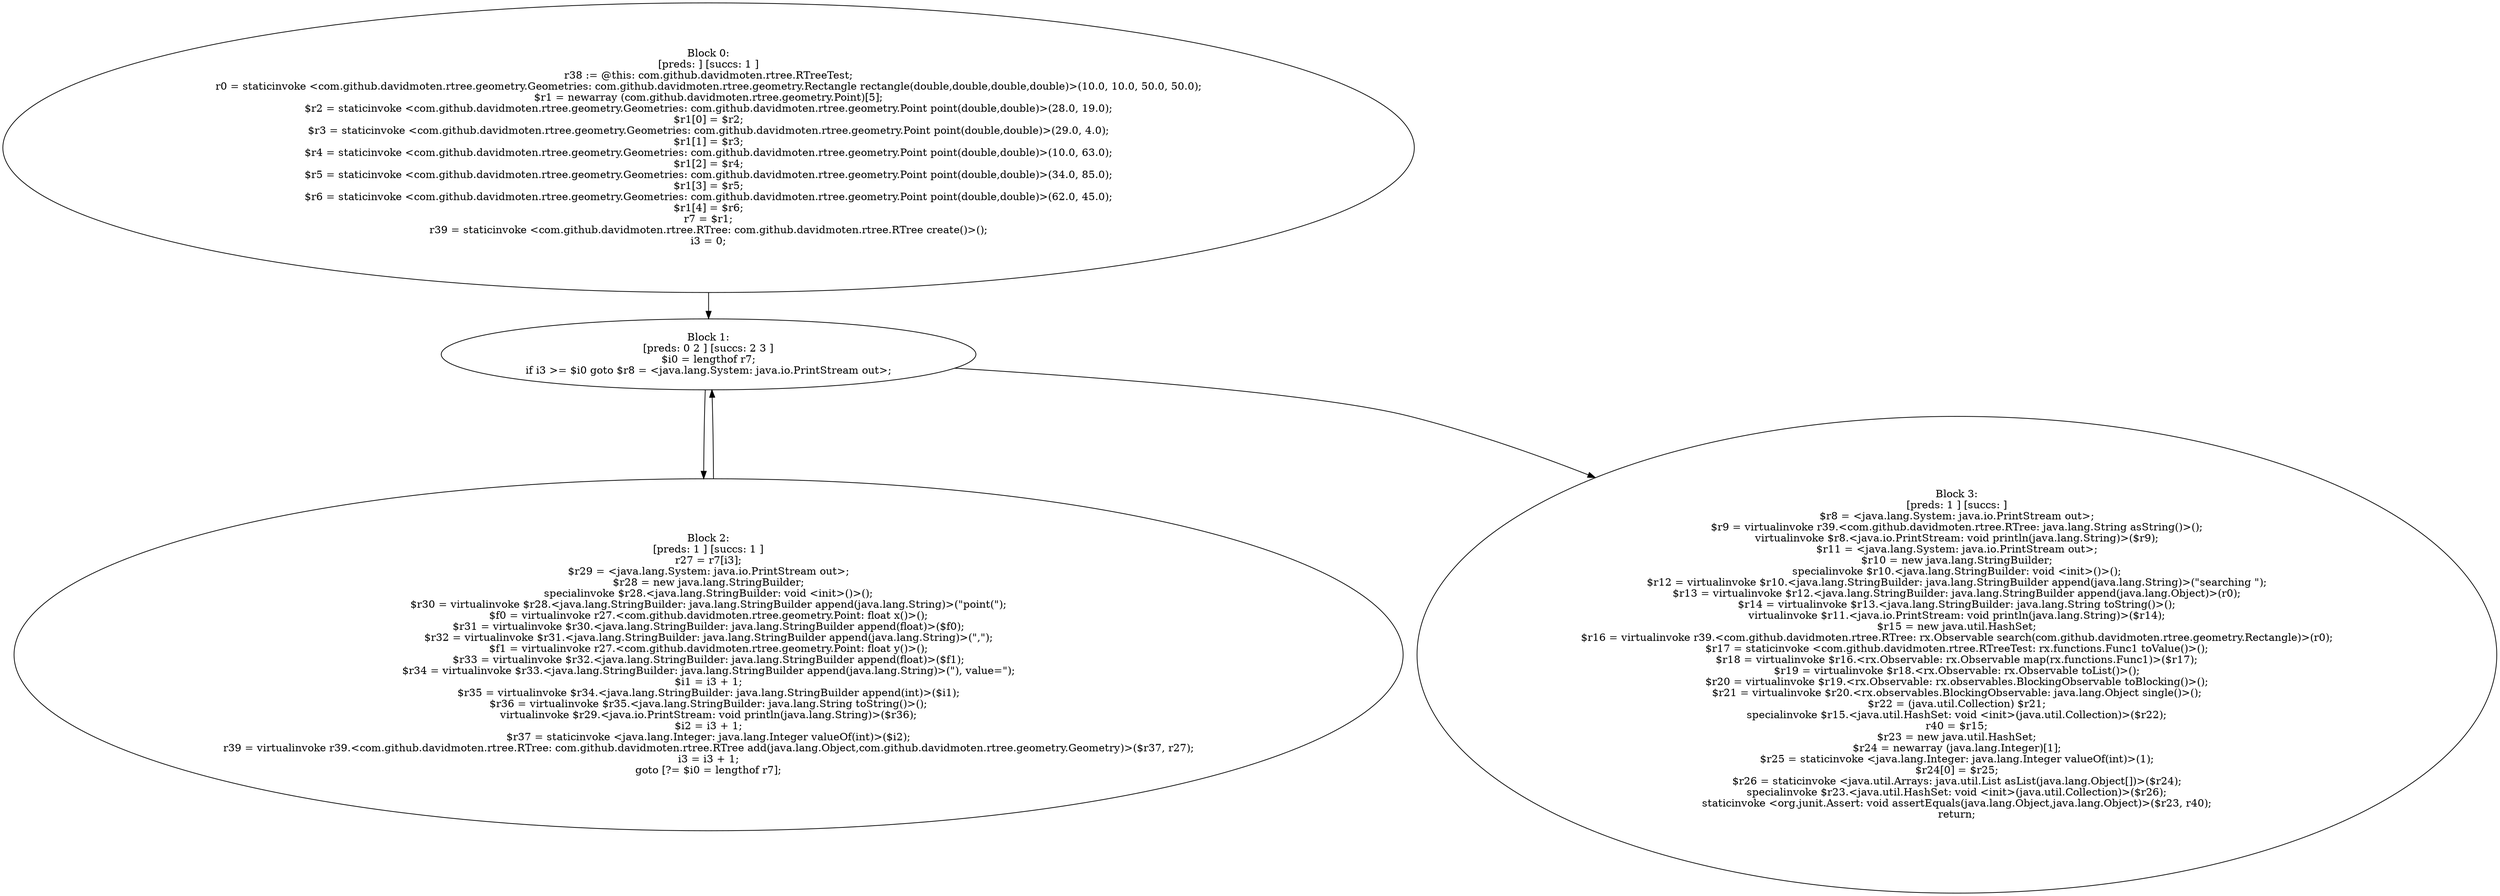 digraph "unitGraph" {
    "Block 0:
[preds: ] [succs: 1 ]
r38 := @this: com.github.davidmoten.rtree.RTreeTest;
r0 = staticinvoke <com.github.davidmoten.rtree.geometry.Geometries: com.github.davidmoten.rtree.geometry.Rectangle rectangle(double,double,double,double)>(10.0, 10.0, 50.0, 50.0);
$r1 = newarray (com.github.davidmoten.rtree.geometry.Point)[5];
$r2 = staticinvoke <com.github.davidmoten.rtree.geometry.Geometries: com.github.davidmoten.rtree.geometry.Point point(double,double)>(28.0, 19.0);
$r1[0] = $r2;
$r3 = staticinvoke <com.github.davidmoten.rtree.geometry.Geometries: com.github.davidmoten.rtree.geometry.Point point(double,double)>(29.0, 4.0);
$r1[1] = $r3;
$r4 = staticinvoke <com.github.davidmoten.rtree.geometry.Geometries: com.github.davidmoten.rtree.geometry.Point point(double,double)>(10.0, 63.0);
$r1[2] = $r4;
$r5 = staticinvoke <com.github.davidmoten.rtree.geometry.Geometries: com.github.davidmoten.rtree.geometry.Point point(double,double)>(34.0, 85.0);
$r1[3] = $r5;
$r6 = staticinvoke <com.github.davidmoten.rtree.geometry.Geometries: com.github.davidmoten.rtree.geometry.Point point(double,double)>(62.0, 45.0);
$r1[4] = $r6;
r7 = $r1;
r39 = staticinvoke <com.github.davidmoten.rtree.RTree: com.github.davidmoten.rtree.RTree create()>();
i3 = 0;
"
    "Block 1:
[preds: 0 2 ] [succs: 2 3 ]
$i0 = lengthof r7;
if i3 >= $i0 goto $r8 = <java.lang.System: java.io.PrintStream out>;
"
    "Block 2:
[preds: 1 ] [succs: 1 ]
r27 = r7[i3];
$r29 = <java.lang.System: java.io.PrintStream out>;
$r28 = new java.lang.StringBuilder;
specialinvoke $r28.<java.lang.StringBuilder: void <init>()>();
$r30 = virtualinvoke $r28.<java.lang.StringBuilder: java.lang.StringBuilder append(java.lang.String)>(\"point(\");
$f0 = virtualinvoke r27.<com.github.davidmoten.rtree.geometry.Point: float x()>();
$r31 = virtualinvoke $r30.<java.lang.StringBuilder: java.lang.StringBuilder append(float)>($f0);
$r32 = virtualinvoke $r31.<java.lang.StringBuilder: java.lang.StringBuilder append(java.lang.String)>(\",\");
$f1 = virtualinvoke r27.<com.github.davidmoten.rtree.geometry.Point: float y()>();
$r33 = virtualinvoke $r32.<java.lang.StringBuilder: java.lang.StringBuilder append(float)>($f1);
$r34 = virtualinvoke $r33.<java.lang.StringBuilder: java.lang.StringBuilder append(java.lang.String)>(\"), value=\");
$i1 = i3 + 1;
$r35 = virtualinvoke $r34.<java.lang.StringBuilder: java.lang.StringBuilder append(int)>($i1);
$r36 = virtualinvoke $r35.<java.lang.StringBuilder: java.lang.String toString()>();
virtualinvoke $r29.<java.io.PrintStream: void println(java.lang.String)>($r36);
$i2 = i3 + 1;
$r37 = staticinvoke <java.lang.Integer: java.lang.Integer valueOf(int)>($i2);
r39 = virtualinvoke r39.<com.github.davidmoten.rtree.RTree: com.github.davidmoten.rtree.RTree add(java.lang.Object,com.github.davidmoten.rtree.geometry.Geometry)>($r37, r27);
i3 = i3 + 1;
goto [?= $i0 = lengthof r7];
"
    "Block 3:
[preds: 1 ] [succs: ]
$r8 = <java.lang.System: java.io.PrintStream out>;
$r9 = virtualinvoke r39.<com.github.davidmoten.rtree.RTree: java.lang.String asString()>();
virtualinvoke $r8.<java.io.PrintStream: void println(java.lang.String)>($r9);
$r11 = <java.lang.System: java.io.PrintStream out>;
$r10 = new java.lang.StringBuilder;
specialinvoke $r10.<java.lang.StringBuilder: void <init>()>();
$r12 = virtualinvoke $r10.<java.lang.StringBuilder: java.lang.StringBuilder append(java.lang.String)>(\"searching \");
$r13 = virtualinvoke $r12.<java.lang.StringBuilder: java.lang.StringBuilder append(java.lang.Object)>(r0);
$r14 = virtualinvoke $r13.<java.lang.StringBuilder: java.lang.String toString()>();
virtualinvoke $r11.<java.io.PrintStream: void println(java.lang.String)>($r14);
$r15 = new java.util.HashSet;
$r16 = virtualinvoke r39.<com.github.davidmoten.rtree.RTree: rx.Observable search(com.github.davidmoten.rtree.geometry.Rectangle)>(r0);
$r17 = staticinvoke <com.github.davidmoten.rtree.RTreeTest: rx.functions.Func1 toValue()>();
$r18 = virtualinvoke $r16.<rx.Observable: rx.Observable map(rx.functions.Func1)>($r17);
$r19 = virtualinvoke $r18.<rx.Observable: rx.Observable toList()>();
$r20 = virtualinvoke $r19.<rx.Observable: rx.observables.BlockingObservable toBlocking()>();
$r21 = virtualinvoke $r20.<rx.observables.BlockingObservable: java.lang.Object single()>();
$r22 = (java.util.Collection) $r21;
specialinvoke $r15.<java.util.HashSet: void <init>(java.util.Collection)>($r22);
r40 = $r15;
$r23 = new java.util.HashSet;
$r24 = newarray (java.lang.Integer)[1];
$r25 = staticinvoke <java.lang.Integer: java.lang.Integer valueOf(int)>(1);
$r24[0] = $r25;
$r26 = staticinvoke <java.util.Arrays: java.util.List asList(java.lang.Object[])>($r24);
specialinvoke $r23.<java.util.HashSet: void <init>(java.util.Collection)>($r26);
staticinvoke <org.junit.Assert: void assertEquals(java.lang.Object,java.lang.Object)>($r23, r40);
return;
"
    "Block 0:
[preds: ] [succs: 1 ]
r38 := @this: com.github.davidmoten.rtree.RTreeTest;
r0 = staticinvoke <com.github.davidmoten.rtree.geometry.Geometries: com.github.davidmoten.rtree.geometry.Rectangle rectangle(double,double,double,double)>(10.0, 10.0, 50.0, 50.0);
$r1 = newarray (com.github.davidmoten.rtree.geometry.Point)[5];
$r2 = staticinvoke <com.github.davidmoten.rtree.geometry.Geometries: com.github.davidmoten.rtree.geometry.Point point(double,double)>(28.0, 19.0);
$r1[0] = $r2;
$r3 = staticinvoke <com.github.davidmoten.rtree.geometry.Geometries: com.github.davidmoten.rtree.geometry.Point point(double,double)>(29.0, 4.0);
$r1[1] = $r3;
$r4 = staticinvoke <com.github.davidmoten.rtree.geometry.Geometries: com.github.davidmoten.rtree.geometry.Point point(double,double)>(10.0, 63.0);
$r1[2] = $r4;
$r5 = staticinvoke <com.github.davidmoten.rtree.geometry.Geometries: com.github.davidmoten.rtree.geometry.Point point(double,double)>(34.0, 85.0);
$r1[3] = $r5;
$r6 = staticinvoke <com.github.davidmoten.rtree.geometry.Geometries: com.github.davidmoten.rtree.geometry.Point point(double,double)>(62.0, 45.0);
$r1[4] = $r6;
r7 = $r1;
r39 = staticinvoke <com.github.davidmoten.rtree.RTree: com.github.davidmoten.rtree.RTree create()>();
i3 = 0;
"->"Block 1:
[preds: 0 2 ] [succs: 2 3 ]
$i0 = lengthof r7;
if i3 >= $i0 goto $r8 = <java.lang.System: java.io.PrintStream out>;
";
    "Block 1:
[preds: 0 2 ] [succs: 2 3 ]
$i0 = lengthof r7;
if i3 >= $i0 goto $r8 = <java.lang.System: java.io.PrintStream out>;
"->"Block 2:
[preds: 1 ] [succs: 1 ]
r27 = r7[i3];
$r29 = <java.lang.System: java.io.PrintStream out>;
$r28 = new java.lang.StringBuilder;
specialinvoke $r28.<java.lang.StringBuilder: void <init>()>();
$r30 = virtualinvoke $r28.<java.lang.StringBuilder: java.lang.StringBuilder append(java.lang.String)>(\"point(\");
$f0 = virtualinvoke r27.<com.github.davidmoten.rtree.geometry.Point: float x()>();
$r31 = virtualinvoke $r30.<java.lang.StringBuilder: java.lang.StringBuilder append(float)>($f0);
$r32 = virtualinvoke $r31.<java.lang.StringBuilder: java.lang.StringBuilder append(java.lang.String)>(\",\");
$f1 = virtualinvoke r27.<com.github.davidmoten.rtree.geometry.Point: float y()>();
$r33 = virtualinvoke $r32.<java.lang.StringBuilder: java.lang.StringBuilder append(float)>($f1);
$r34 = virtualinvoke $r33.<java.lang.StringBuilder: java.lang.StringBuilder append(java.lang.String)>(\"), value=\");
$i1 = i3 + 1;
$r35 = virtualinvoke $r34.<java.lang.StringBuilder: java.lang.StringBuilder append(int)>($i1);
$r36 = virtualinvoke $r35.<java.lang.StringBuilder: java.lang.String toString()>();
virtualinvoke $r29.<java.io.PrintStream: void println(java.lang.String)>($r36);
$i2 = i3 + 1;
$r37 = staticinvoke <java.lang.Integer: java.lang.Integer valueOf(int)>($i2);
r39 = virtualinvoke r39.<com.github.davidmoten.rtree.RTree: com.github.davidmoten.rtree.RTree add(java.lang.Object,com.github.davidmoten.rtree.geometry.Geometry)>($r37, r27);
i3 = i3 + 1;
goto [?= $i0 = lengthof r7];
";
    "Block 1:
[preds: 0 2 ] [succs: 2 3 ]
$i0 = lengthof r7;
if i3 >= $i0 goto $r8 = <java.lang.System: java.io.PrintStream out>;
"->"Block 3:
[preds: 1 ] [succs: ]
$r8 = <java.lang.System: java.io.PrintStream out>;
$r9 = virtualinvoke r39.<com.github.davidmoten.rtree.RTree: java.lang.String asString()>();
virtualinvoke $r8.<java.io.PrintStream: void println(java.lang.String)>($r9);
$r11 = <java.lang.System: java.io.PrintStream out>;
$r10 = new java.lang.StringBuilder;
specialinvoke $r10.<java.lang.StringBuilder: void <init>()>();
$r12 = virtualinvoke $r10.<java.lang.StringBuilder: java.lang.StringBuilder append(java.lang.String)>(\"searching \");
$r13 = virtualinvoke $r12.<java.lang.StringBuilder: java.lang.StringBuilder append(java.lang.Object)>(r0);
$r14 = virtualinvoke $r13.<java.lang.StringBuilder: java.lang.String toString()>();
virtualinvoke $r11.<java.io.PrintStream: void println(java.lang.String)>($r14);
$r15 = new java.util.HashSet;
$r16 = virtualinvoke r39.<com.github.davidmoten.rtree.RTree: rx.Observable search(com.github.davidmoten.rtree.geometry.Rectangle)>(r0);
$r17 = staticinvoke <com.github.davidmoten.rtree.RTreeTest: rx.functions.Func1 toValue()>();
$r18 = virtualinvoke $r16.<rx.Observable: rx.Observable map(rx.functions.Func1)>($r17);
$r19 = virtualinvoke $r18.<rx.Observable: rx.Observable toList()>();
$r20 = virtualinvoke $r19.<rx.Observable: rx.observables.BlockingObservable toBlocking()>();
$r21 = virtualinvoke $r20.<rx.observables.BlockingObservable: java.lang.Object single()>();
$r22 = (java.util.Collection) $r21;
specialinvoke $r15.<java.util.HashSet: void <init>(java.util.Collection)>($r22);
r40 = $r15;
$r23 = new java.util.HashSet;
$r24 = newarray (java.lang.Integer)[1];
$r25 = staticinvoke <java.lang.Integer: java.lang.Integer valueOf(int)>(1);
$r24[0] = $r25;
$r26 = staticinvoke <java.util.Arrays: java.util.List asList(java.lang.Object[])>($r24);
specialinvoke $r23.<java.util.HashSet: void <init>(java.util.Collection)>($r26);
staticinvoke <org.junit.Assert: void assertEquals(java.lang.Object,java.lang.Object)>($r23, r40);
return;
";
    "Block 2:
[preds: 1 ] [succs: 1 ]
r27 = r7[i3];
$r29 = <java.lang.System: java.io.PrintStream out>;
$r28 = new java.lang.StringBuilder;
specialinvoke $r28.<java.lang.StringBuilder: void <init>()>();
$r30 = virtualinvoke $r28.<java.lang.StringBuilder: java.lang.StringBuilder append(java.lang.String)>(\"point(\");
$f0 = virtualinvoke r27.<com.github.davidmoten.rtree.geometry.Point: float x()>();
$r31 = virtualinvoke $r30.<java.lang.StringBuilder: java.lang.StringBuilder append(float)>($f0);
$r32 = virtualinvoke $r31.<java.lang.StringBuilder: java.lang.StringBuilder append(java.lang.String)>(\",\");
$f1 = virtualinvoke r27.<com.github.davidmoten.rtree.geometry.Point: float y()>();
$r33 = virtualinvoke $r32.<java.lang.StringBuilder: java.lang.StringBuilder append(float)>($f1);
$r34 = virtualinvoke $r33.<java.lang.StringBuilder: java.lang.StringBuilder append(java.lang.String)>(\"), value=\");
$i1 = i3 + 1;
$r35 = virtualinvoke $r34.<java.lang.StringBuilder: java.lang.StringBuilder append(int)>($i1);
$r36 = virtualinvoke $r35.<java.lang.StringBuilder: java.lang.String toString()>();
virtualinvoke $r29.<java.io.PrintStream: void println(java.lang.String)>($r36);
$i2 = i3 + 1;
$r37 = staticinvoke <java.lang.Integer: java.lang.Integer valueOf(int)>($i2);
r39 = virtualinvoke r39.<com.github.davidmoten.rtree.RTree: com.github.davidmoten.rtree.RTree add(java.lang.Object,com.github.davidmoten.rtree.geometry.Geometry)>($r37, r27);
i3 = i3 + 1;
goto [?= $i0 = lengthof r7];
"->"Block 1:
[preds: 0 2 ] [succs: 2 3 ]
$i0 = lengthof r7;
if i3 >= $i0 goto $r8 = <java.lang.System: java.io.PrintStream out>;
";
}
